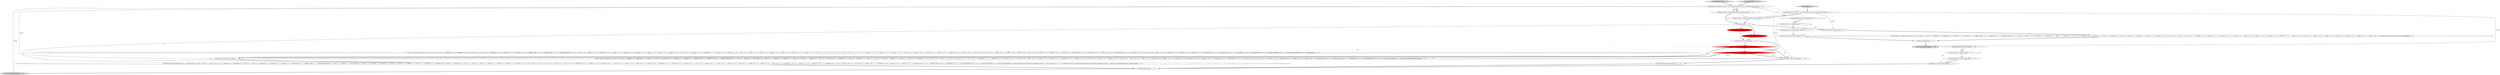 digraph {
32 [style = filled, label = "NonReservedContext _localctx = new NonReservedContext(_ctx,getState())@@@3@@@['0', '0', '1']", fillcolor = white, shape = ellipse image = "AAA0AAABBB3BBB"];
13 [style = filled, label = "RecognitionException re@@@50@@@['1', '1', '0']", fillcolor = white, shape = diamond image = "AAA0AAABBB1BBB"];
0 [style = filled, label = "enterRule(_localctx,24,RULE_groupingExpressions)@@@4@@@['1', '1', '0']", fillcolor = white, shape = ellipse image = "AAA0AAABBB1BBB"];
4 [style = filled, label = "((((_la - 1)) & ~0x3f) == 0 && ((1L << (_la - 1)) & ((1L << (T__0 - 1)) | (1L << (ANALYZE - 1)) | (1L << (ANALYZED - 1)) | (1L << (CASE - 1)) | (1L << (CAST - 1)) | (1L << (CATALOGS - 1)) | (1L << (COLUMNS - 1)) | (1L << (CONVERT - 1)) | (1L << (CURRENT_DATE - 1)) | (1L << (CURRENT_TIME - 1)) | (1L << (CURRENT_TIMESTAMP - 1)) | (1L << (DAY - 1)) | (1L << (DEBUG - 1)) | (1L << (EXECUTABLE - 1)) | (1L << (EXISTS - 1)) | (1L << (EXPLAIN - 1)) | (1L << (EXTRACT - 1)) | (1L << (FALSE - 1)) | (1L << (FIRST - 1)) | (1L << (FORMAT - 1)) | (1L << (FULL - 1)) | (1L << (FUNCTIONS - 1)) | (1L << (GRAPHVIZ - 1)) | (1L << (HOUR - 1)) | (1L << (INTERVAL - 1)) | (1L << (LAST - 1)) | (1L << (LEFT - 1)) | (1L << (LIMIT - 1)) | (1L << (MAPPED - 1)) | (1L << (MATCH - 1)) | (1L << (MINUTE - 1)) | (1L << (MONTH - 1)) | (1L << (NOT - 1)) | (1L << (NULL - 1)))) != 0) || ((((_la - 67)) & ~0x3f) == 0 && ((1L << (_la - 67)) & ((1L << (OPTIMIZED - 67)) | (1L << (PARSED - 67)) | (1L << (PHYSICAL - 67)) | (1L << (PLAN - 67)) | (1L << (RIGHT - 67)) | (1L << (RLIKE - 67)) | (1L << (QUERY - 67)) | (1L << (SCHEMAS - 67)) | (1L << (SECOND - 67)) | (1L << (SHOW - 67)) | (1L << (SYS - 67)) | (1L << (TABLES - 67)) | (1L << (TEXT - 67)) | (1L << (TRUE - 67)) | (1L << (TYPE - 67)) | (1L << (TYPES - 67)) | (1L << (VERIFY - 67)) | (1L << (YEAR - 67)) | (1L << (FUNCTION_ESC - 67)) | (1L << (DATE_ESC - 67)) | (1L << (TIME_ESC - 67)) | (1L << (TIMESTAMP_ESC - 67)) | (1L << (GUID_ESC - 67)) | (1L << (PLUS - 67)) | (1L << (MINUS - 67)) | (1L << (ASTERISK - 67)) | (1L << (PARAM - 67)) | (1L << (STRING - 67)) | (1L << (INTEGER_VALUE - 67)) | (1L << (DECIMAL_VALUE - 67)) | (1L << (IDENTIFIER - 67)) | (1L << (DIGIT_IDENTIFIER - 67)) | (1L << (QUOTED_IDENTIFIER - 67)) | (1L << (BACKQUOTED_IDENTIFIER - 67)))) != 0)@@@16@@@['1', '0', '0']", fillcolor = white, shape = diamond image = "AAA0AAABBB1BBB"];
21 [style = filled, label = "groupingExpressions['0', '1', '0']", fillcolor = lightgray, shape = diamond image = "AAA0AAABBB2BBB"];
20 [style = filled, label = "setState(345)@@@7@@@['0', '1', '0']", fillcolor = red, shape = ellipse image = "AAA1AAABBB2BBB"];
12 [style = filled, label = "GroupingExpressionsContext _localctx = new GroupingExpressionsContext(_ctx,getState())@@@3@@@['1', '1', '0']", fillcolor = white, shape = ellipse image = "AAA0AAABBB1BBB"];
17 [style = filled, label = "{exitRule()}@@@55@@@['1', '1', '0']", fillcolor = white, shape = ellipse image = "AAA0AAABBB1BBB"];
26 [style = filled, label = "RecognitionException re@@@19@@@['0', '0', '1']", fillcolor = white, shape = diamond image = "AAA0AAABBB3BBB"];
18 [style = filled, label = "getInterpreter().adaptivePredict(_input,43,_ctx)@@@9@@@['0', '1', '0']", fillcolor = red, shape = diamond image = "AAA1AAABBB2BBB"];
5 [style = filled, label = "enterOuterAlt(_localctx,1)@@@10@@@['1', '1', '0']", fillcolor = white, shape = ellipse image = "AAA0AAABBB1BBB"];
28 [style = filled, label = "enterRule(_localctx,108,RULE_nonReserved)@@@4@@@['0', '0', '1']", fillcolor = white, shape = ellipse image = "AAA0AAABBB3BBB"];
1 [style = filled, label = "_localctx.exception = re@@@51@@@['1', '1', '0']", fillcolor = white, shape = ellipse image = "AAA0AAABBB1BBB"];
31 [style = filled, label = "_errHandler.reportError(this,re)@@@21@@@['0', '0', '1']", fillcolor = white, shape = ellipse image = "AAA0AAABBB3BBB"];
7 [style = filled, label = "getInterpreter().adaptivePredict(_input,40,_ctx)@@@9@@@['1', '0', '0']", fillcolor = red, shape = diamond image = "AAA1AAABBB1BBB"];
24 [style = filled, label = "_localctx.exception = re@@@20@@@['0', '0', '1']", fillcolor = white, shape = ellipse image = "AAA0AAABBB3BBB"];
19 [style = filled, label = "(((_la) & ~0x3f) == 0 && ((1L << _la) & ((1L << T__0) | (1L << ANALYZE) | (1L << ANALYZED) | (1L << CASE) | (1L << CAST) | (1L << CATALOGS) | (1L << COLUMNS) | (1L << CONVERT) | (1L << CURRENT_DATE) | (1L << CURRENT_TIME) | (1L << CURRENT_TIMESTAMP) | (1L << DAY) | (1L << DEBUG) | (1L << EXECUTABLE) | (1L << EXISTS) | (1L << EXPLAIN) | (1L << EXTRACT) | (1L << FALSE) | (1L << FIRST) | (1L << FORMAT) | (1L << FULL) | (1L << FUNCTIONS) | (1L << GRAPHVIZ) | (1L << HOUR) | (1L << INTERVAL) | (1L << LAST) | (1L << LEFT) | (1L << LIMIT) | (1L << MAPPED) | (1L << MATCH) | (1L << MINUTE) | (1L << MONTH))) != 0) || ((((_la - 65)) & ~0x3f) == 0 && ((1L << (_la - 65)) & ((1L << (NOT - 65)) | (1L << (NULL - 65)) | (1L << (OPTIMIZED - 65)) | (1L << (PARSED - 65)) | (1L << (PHYSICAL - 65)) | (1L << (PLAN - 65)) | (1L << (RIGHT - 65)) | (1L << (RLIKE - 65)) | (1L << (QUERY - 65)) | (1L << (SCHEMAS - 65)) | (1L << (SECOND - 65)) | (1L << (SHOW - 65)) | (1L << (SYS - 65)) | (1L << (TABLES - 65)) | (1L << (TEXT - 65)) | (1L << (TRUE - 65)) | (1L << (TYPE - 65)) | (1L << (TYPES - 65)) | (1L << (VERIFY - 65)) | (1L << (YEAR - 65)) | (1L << (FUNCTION_ESC - 65)) | (1L << (DATE_ESC - 65)) | (1L << (TIME_ESC - 65)) | (1L << (TIMESTAMP_ESC - 65)) | (1L << (GUID_ESC - 65)) | (1L << (PLUS - 65)) | (1L << (MINUS - 65)) | (1L << (ASTERISK - 65)) | (1L << (PARAM - 65)) | (1L << (STRING - 65)) | (1L << (INTEGER_VALUE - 65)) | (1L << (DECIMAL_VALUE - 65)) | (1L << (IDENTIFIER - 65)) | (1L << (DIGIT_IDENTIFIER - 65)))) != 0) || _la == QUOTED_IDENTIFIER || _la == BACKQUOTED_IDENTIFIER@@@16@@@['0', '1', '0']", fillcolor = white, shape = diamond image = "AAA0AAABBB2BBB"];
30 [style = filled, label = "{setState(788)_la = _input.LA(1)if (!((((_la) & ~0x3f) == 0 && ((1L << _la) & ((1L << ANALYZE) | (1L << ANALYZED) | (1L << CATALOGS) | (1L << COLUMNS) | (1L << CURRENT_DATE) | (1L << CURRENT_TIME) | (1L << CURRENT_TIMESTAMP) | (1L << DAY) | (1L << DEBUG) | (1L << EXECUTABLE) | (1L << EXPLAIN) | (1L << FIRST) | (1L << FORMAT) | (1L << FULL) | (1L << FUNCTIONS) | (1L << GRAPHVIZ) | (1L << HOUR) | (1L << INTERVAL) | (1L << LAST) | (1L << LIMIT) | (1L << MAPPED) | (1L << MINUTE) | (1L << MONTH))) != 0) || ((((_la - 67)) & ~0x3f) == 0 && ((1L << (_la - 67)) & ((1L << (OPTIMIZED - 67)) | (1L << (PARSED - 67)) | (1L << (PHYSICAL - 67)) | (1L << (PLAN - 67)) | (1L << (RLIKE - 67)) | (1L << (QUERY - 67)) | (1L << (SCHEMAS - 67)) | (1L << (SECOND - 67)) | (1L << (SHOW - 67)) | (1L << (SYS - 67)) | (1L << (TABLES - 67)) | (1L << (TEXT - 67)) | (1L << (TYPE - 67)) | (1L << (TYPES - 67)) | (1L << (VERIFY - 67)) | (1L << (YEAR - 67)))) != 0))) {_errHandler.recoverInline(this)}{consume()}}@@@8@@@['0', '0', '1']", fillcolor = white, shape = ellipse image = "AAA0AAABBB3BBB"];
29 [style = filled, label = "{exitRule()}@@@24@@@['0', '0', '1']", fillcolor = white, shape = ellipse image = "AAA0AAABBB3BBB"];
25 [style = filled, label = "return _localctx@@@27@@@['0', '0', '1']", fillcolor = lightgray, shape = ellipse image = "AAA0AAABBB3BBB"];
6 [style = filled, label = "enterOuterAlt(_localctx,2)@@@42@@@['1', '1', '0']", fillcolor = white, shape = ellipse image = "AAA0AAABBB1BBB"];
22 [style = filled, label = "nonReserved['0', '0', '1']", fillcolor = lightgray, shape = diamond image = "AAA0AAABBB3BBB"];
14 [style = filled, label = "{setState(332)match(T__0)setState(341)_la = _input.LA(1)if ((((_la) & ~0x3f) == 0 && ((1L << _la) & ((1L << T__0) | (1L << ANALYZE) | (1L << ANALYZED) | (1L << CASE) | (1L << CAST) | (1L << CATALOGS) | (1L << COLUMNS) | (1L << CONVERT) | (1L << CURRENT_DATE) | (1L << CURRENT_TIME) | (1L << CURRENT_TIMESTAMP) | (1L << DAY) | (1L << DEBUG) | (1L << EXECUTABLE) | (1L << EXISTS) | (1L << EXPLAIN) | (1L << EXTRACT) | (1L << FALSE) | (1L << FIRST) | (1L << FORMAT) | (1L << FULL) | (1L << FUNCTIONS) | (1L << GRAPHVIZ) | (1L << HOUR) | (1L << INTERVAL) | (1L << LAST) | (1L << LEFT) | (1L << LIMIT) | (1L << MAPPED) | (1L << MATCH) | (1L << MINUTE) | (1L << MONTH))) != 0) || ((((_la - 65)) & ~0x3f) == 0 && ((1L << (_la - 65)) & ((1L << (NOT - 65)) | (1L << (NULL - 65)) | (1L << (OPTIMIZED - 65)) | (1L << (PARSED - 65)) | (1L << (PHYSICAL - 65)) | (1L << (PLAN - 65)) | (1L << (RIGHT - 65)) | (1L << (RLIKE - 65)) | (1L << (QUERY - 65)) | (1L << (SCHEMAS - 65)) | (1L << (SECOND - 65)) | (1L << (SHOW - 65)) | (1L << (SYS - 65)) | (1L << (TABLES - 65)) | (1L << (TEXT - 65)) | (1L << (TRUE - 65)) | (1L << (TYPE - 65)) | (1L << (TYPES - 65)) | (1L << (VERIFY - 65)) | (1L << (YEAR - 65)) | (1L << (FUNCTION_ESC - 65)) | (1L << (DATE_ESC - 65)) | (1L << (TIME_ESC - 65)) | (1L << (TIMESTAMP_ESC - 65)) | (1L << (GUID_ESC - 65)) | (1L << (PLUS - 65)) | (1L << (MINUS - 65)) | (1L << (ASTERISK - 65)) | (1L << (PARAM - 65)) | (1L << (STRING - 65)) | (1L << (INTEGER_VALUE - 65)) | (1L << (DECIMAL_VALUE - 65)) | (1L << (IDENTIFIER - 65)) | (1L << (DIGIT_IDENTIFIER - 65)))) != 0) || _la == QUOTED_IDENTIFIER || _la == BACKQUOTED_IDENTIFIER) {{setState(333)expression()setState(338)_errHandler.sync(this)_la = _input.LA(1)while (_la == T__2) {{{setState(334)match(T__2)setState(335)expression()}}setState(340)_errHandler.sync(this)_la = _input.LA(1)}}}setState(343)match(T__1)}@@@11@@@['1', '1', '0']", fillcolor = white, shape = ellipse image = "AAA0AAABBB1BBB"];
15 [style = filled, label = "_errHandler.sync(this)@@@8@@@['1', '1', '0']", fillcolor = white, shape = ellipse image = "AAA0AAABBB1BBB"];
2 [style = filled, label = "return _localctx@@@58@@@['1', '1', '0']", fillcolor = lightgray, shape = ellipse image = "AAA0AAABBB1BBB"];
23 [style = filled, label = "enterOuterAlt(_localctx,1)@@@7@@@['0', '0', '1']", fillcolor = white, shape = ellipse image = "AAA0AAABBB3BBB"];
9 [style = filled, label = "groupingExpressions['1', '0', '0']", fillcolor = lightgray, shape = diamond image = "AAA0AAABBB1BBB"];
16 [style = filled, label = "_errHandler.recover(this,re)@@@53@@@['1', '1', '0']", fillcolor = white, shape = ellipse image = "AAA0AAABBB1BBB"];
3 [style = filled, label = "setState(333)@@@7@@@['1', '0', '0']", fillcolor = red, shape = ellipse image = "AAA1AAABBB1BBB"];
27 [style = filled, label = "_errHandler.recover(this,re)@@@22@@@['0', '0', '1']", fillcolor = white, shape = ellipse image = "AAA0AAABBB3BBB"];
8 [style = filled, label = "{setState(344)expression()}@@@43@@@['1', '1', '0']", fillcolor = white, shape = ellipse image = "AAA0AAABBB1BBB"];
11 [style = filled, label = "_errHandler.reportError(this,re)@@@52@@@['1', '1', '0']", fillcolor = white, shape = ellipse image = "AAA0AAABBB1BBB"];
10 [style = filled, label = "int _la@@@5@@@['1', '1', '1']", fillcolor = white, shape = ellipse image = "AAA0AAABBB1BBB"];
11->16 [style = bold, label=""];
13->16 [style = dotted, label="true"];
7->6 [style = dotted, label="true"];
12->5 [style = solid, label="_localctx"];
10->20 [style = bold, label=""];
32->23 [style = solid, label="_localctx"];
28->10 [style = bold, label=""];
15->7 [style = bold, label=""];
23->30 [style = bold, label=""];
7->18 [style = dashed, label="0"];
12->6 [style = solid, label="_localctx"];
26->27 [style = dotted, label="true"];
12->32 [style = dashed, label="0"];
18->19 [style = dotted, label="true"];
12->0 [style = solid, label="_localctx"];
10->3 [style = bold, label=""];
14->17 [style = bold, label=""];
29->25 [style = bold, label=""];
22->32 [style = bold, label=""];
3->15 [style = bold, label=""];
16->17 [style = bold, label=""];
5->14 [style = bold, label=""];
26->24 [style = bold, label=""];
0->28 [style = dashed, label="0"];
12->0 [style = bold, label=""];
15->18 [style = bold, label=""];
30->29 [style = bold, label=""];
32->28 [style = solid, label="_localctx"];
13->1 [style = bold, label=""];
1->11 [style = bold, label=""];
7->5 [style = dotted, label="true"];
21->12 [style = bold, label=""];
18->6 [style = dotted, label="true"];
8->17 [style = bold, label=""];
13->1 [style = dotted, label="true"];
26->31 [style = dotted, label="true"];
0->10 [style = bold, label=""];
7->5 [style = bold, label=""];
17->2 [style = bold, label=""];
31->27 [style = bold, label=""];
24->31 [style = bold, label=""];
18->6 [style = bold, label=""];
10->14 [style = solid, label="_la"];
10->23 [style = bold, label=""];
18->5 [style = bold, label=""];
26->24 [style = dotted, label="true"];
3->20 [style = dashed, label="0"];
6->8 [style = bold, label=""];
7->6 [style = bold, label=""];
7->4 [style = dotted, label="true"];
13->11 [style = dotted, label="true"];
18->5 [style = dotted, label="true"];
9->12 [style = bold, label=""];
27->29 [style = bold, label=""];
20->15 [style = bold, label=""];
12->2 [style = solid, label="_localctx"];
32->28 [style = bold, label=""];
32->25 [style = solid, label="_localctx"];
}
